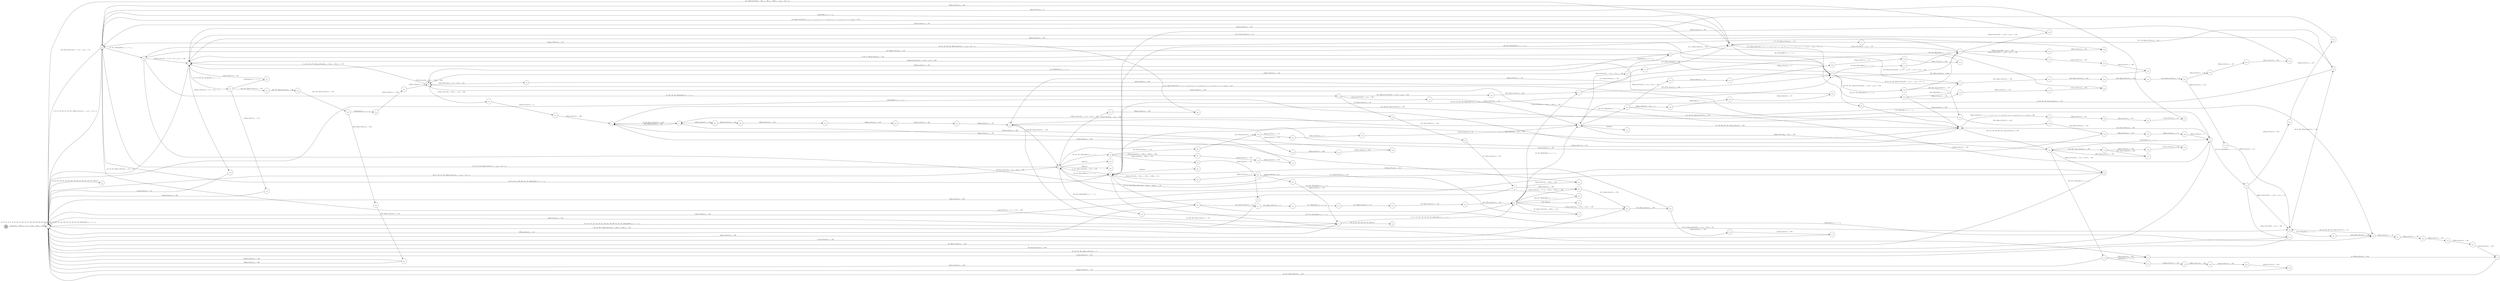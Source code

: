 digraph EFSM{
  graph [rankdir="LR", fontname="Latin Modern Math"];
  node [color="black", fillcolor="white", shape="circle", style="filled", fontname="Latin Modern Math"];
  edge [fontname="Latin Modern Math"];

  s0[fillcolor="gray", label=<s<sub>0</sub>>];
  s1[label=<s<sub>1</sub>>];
  s2[label=<s<sub>2</sub>>];
  s3[label=<s<sub>3</sub>>];
  s4[label=<s<sub>4</sub>>];
  s5[label=<s<sub>5</sub>>];
  s6[label=<s<sub>6</sub>>];
  s7[label=<s<sub>7</sub>>];
  s8[label=<s<sub>8</sub>>];
  s9[label=<s<sub>9</sub>>];
  s11[label=<s<sub>11</sub>>];
  s12[label=<s<sub>12</sub>>];
  s14[label=<s<sub>14</sub>>];
  s15[label=<s<sub>15</sub>>];
  s16[label=<s<sub>16</sub>>];
  s17[label=<s<sub>17</sub>>];
  s18[label=<s<sub>18</sub>>];
  s19[label=<s<sub>19</sub>>];
  s27[label=<s<sub>27</sub>>];
  s28[label=<s<sub>28</sub>>];
  s29[label=<s<sub>29</sub>>];
  s32[label=<s<sub>32</sub>>];
  s40[label=<s<sub>40</sub>>];
  s42[label=<s<sub>42</sub>>];
  s45[label=<s<sub>45</sub>>];
  s46[label=<s<sub>46</sub>>];
  s47[label=<s<sub>47</sub>>];
  s48[label=<s<sub>48</sub>>];
  s49[label=<s<sub>49</sub>>];
  s56[label=<s<sub>56</sub>>];
  s59[label=<s<sub>59</sub>>];
  s60[label=<s<sub>60</sub>>];
  s61[label=<s<sub>61</sub>>];
  s64[label=<s<sub>64</sub>>];
  s66[label=<s<sub>66</sub>>];
  s68[label=<s<sub>68</sub>>];
  s69[label=<s<sub>69</sub>>];
  s70[label=<s<sub>70</sub>>];
  s71[label=<s<sub>71</sub>>];
  s74[label=<s<sub>74</sub>>];
  s75[label=<s<sub>75</sub>>];
  s76[label=<s<sub>76</sub>>];
  s77[label=<s<sub>77</sub>>];
  s106[label=<s<sub>106</sub>>];
  s107[label=<s<sub>107</sub>>];
  s108[label=<s<sub>108</sub>>];
  s109[label=<s<sub>109</sub>>];
  s110[label=<s<sub>110</sub>>];
  s114[label=<s<sub>114</sub>>];
  s115[label=<s<sub>115</sub>>];
  s117[label=<s<sub>117</sub>>];
  s120[label=<s<sub>120</sub>>];
  s126[label=<s<sub>126</sub>>];
  s131[label=<s<sub>131</sub>>];
  s144[label=<s<sub>144</sub>>];
  s146[label=<s<sub>146</sub>>];
  s147[label=<s<sub>147</sub>>];
  s148[label=<s<sub>148</sub>>];
  s151[label=<s<sub>151</sub>>];
  s152[label=<s<sub>152</sub>>];
  s163[label=<s<sub>163</sub>>];
  s165[label=<s<sub>165</sub>>];
  s173[label=<s<sub>173</sub>>];
  s184[label=<s<sub>184</sub>>];
  s188[label=<s<sub>188</sub>>];
  s189[label=<s<sub>189</sub>>];
  s190[label=<s<sub>190</sub>>];
  s191[label=<s<sub>191</sub>>];
  s199[label=<s<sub>199</sub>>];
  s207[label=<s<sub>207</sub>>];
  s210[label=<s<sub>210</sub>>];
  s213[label=<s<sub>213</sub>>];
  s217[label=<s<sub>217</sub>>];
  s231[label=<s<sub>231</sub>>];
  s232[label=<s<sub>232</sub>>];
  s233[label=<s<sub>233</sub>>];
  s234[label=<s<sub>234</sub>>];
  s235[label=<s<sub>235</sub>>];
  s245[label=<s<sub>245</sub>>];
  s246[label=<s<sub>246</sub>>];
  s247[label=<s<sub>247</sub>>];
  s252[label=<s<sub>252</sub>>];
  s253[label=<s<sub>253</sub>>];
  s254[label=<s<sub>254</sub>>];
  s255[label=<s<sub>255</sub>>];
  s256[label=<s<sub>256</sub>>];
  s270[label=<s<sub>270</sub>>];
  s277[label=<s<sub>277</sub>>];
  s278[label=<s<sub>278</sub>>];
  s279[label=<s<sub>279</sub>>];
  s283[label=<s<sub>283</sub>>];
  s284[label=<s<sub>284</sub>>];
  s285[label=<s<sub>285</sub>>];
  s286[label=<s<sub>286</sub>>];
  s287[label=<s<sub>287</sub>>];
  s299[label=<s<sub>299</sub>>];
  s300[label=<s<sub>300</sub>>];
  s306[label=<s<sub>306</sub>>];
  s307[label=<s<sub>307</sub>>];
  s315[label=<s<sub>315</sub>>];
  s316[label=<s<sub>316</sub>>];
  s322[label=<s<sub>322</sub>>];
  s326[label=<s<sub>326</sub>>];
  s348[label=<s<sub>348</sub>>];
  s349[label=<s<sub>349</sub>>];
  s350[label=<s<sub>350</sub>>];
  s355[label=<s<sub>355</sub>>];
  s356[label=<s<sub>356</sub>>];
  s359[label=<s<sub>359</sub>>];
  s360[label=<s<sub>360</sub>>];
  s361[label=<s<sub>361</sub>>];
  s370[label=<s<sub>370</sub>>];
  s379[label=<s<sub>379</sub>>];
  s380[label=<s<sub>380</sub>>];
  s383[label=<s<sub>383</sub>>];
  s390[label=<s<sub>390</sub>>];
  s398[label=<s<sub>398</sub>>];
  s399[label=<s<sub>399</sub>>];
  s415[label=<s<sub>415</sub>>];
  s416[label=<s<sub>416</sub>>];
  s417[label=<s<sub>417</sub>>];
  s418[label=<s<sub>418</sub>>];
  s419[label=<s<sub>419</sub>>];
  s429[label=<s<sub>429</sub>>];
  s430[label=<s<sub>430</sub>>];
  s431[label=<s<sub>431</sub>>];
  s435[label=<s<sub>435</sub>>];
  s437[label=<s<sub>437</sub>>];
  s438[label=<s<sub>438</sub>>];
  s439[label=<s<sub>439</sub>>];
  s440[label=<s<sub>440</sub>>];
  s461[label=<s<sub>461</sub>>];
  s462[label=<s<sub>462</sub>>];
  s463[label=<s<sub>463</sub>>];
  s464[label=<s<sub>464</sub>>];
  s465[label=<s<sub>465</sub>>];
  s466[label=<s<sub>466</sub>>];
  s467[label=<s<sub>467</sub>>];
  s474[label=<s<sub>474</sub>>];
  s475[label=<s<sub>475</sub>>];
  s479[label=<s<sub>479</sub>>];
  s480[label=<s<sub>480</sub>>];
  s497[label=<s<sub>497</sub>>];
  s508[label=<s<sub>508</sub>>];
  s518[label=<s<sub>518</sub>>];
  s519[label=<s<sub>519</sub>>];
  s520[label=<s<sub>520</sub>>];
  s521[label=<s<sub>521</sub>>];
  s522[label=<s<sub>522</sub>>];
  s528[label=<s<sub>528</sub>>];
  s530[label=<s<sub>530</sub>>];
  s531[label=<s<sub>531</sub>>];
  s532[label=<s<sub>532</sub>>];
  s533[label=<s<sub>533</sub>>];
  s534[label=<s<sub>534</sub>>];

  s0->s1[label=<<i> [1]start:2/o<sub>1</sub> := 200, o<sub>2</sub> := 3, o<sub>3</sub> := 0&#91;r<sub>3</sub> := 150, r<sub>2</sub> := 250&#93;</i>>];
  s4->s5[label=<<i> [5]moveEast:0&#91;r<sub>3</sub> &gt; -2&#93;/o<sub>1</sub> := 200</i>>];
  s9->s2[label=<<i> [10, 128]moveEast:0&#91;!(!(-2 &times; r<sub>3</sub> &gt; -1 &times; r<sub>2</sub>&or;-2 &times; r<sub>3</sub> &gt; -1 &times; r<sub>2</sub>)&or;!(-2 &times; r<sub>3</sub> &gt; -1 &times; r<sub>2</sub>&or;-2 &times; r<sub>3</sub> &gt; -1 &times; r<sub>2</sub>))&#93;/o<sub>1</sub> := 250</i>>];
  s2->s11[label=<<i> [11]moveEast:0&#91;r<sub>3</sub> &gt; -2, r<sub>3</sub> &gt; -2&#93;/o<sub>1</sub> := 300</i>>];
  s11->s12[label=<<i> [12, 409]moveEast:0/o<sub>1</sub> := 350</i>>];
  s16->s17[label=<<i> [17]moveWest:0&#91;r<sub>3</sub> &gt; -2&#93;/o<sub>1</sub> := 350</i>>];
  s19->s5[label=<<i> [20, 187]moveWest:0/o<sub>1</sub> := 200</i>>];
  s5->s6[label=<<i> [6, 21, 88]moveWest:0&#91;!(!(-2 &times; r<sub>3</sub> &gt; -1 &times; r<sub>2</sub>&or;-2 &times; r<sub>3</sub> &gt; -1 &times; r<sub>2</sub>)&or;!(-2 &times; r<sub>3</sub> &gt; -1 &times; r<sub>2</sub>&or;-2 &times; r<sub>3</sub> &gt; -1 &times; r<sub>2</sub>))&#93;/o<sub>1</sub> := 150</i>>];
  s16->s42[label=<<i> [42]moveWest:0&#91;!(r<sub>3</sub> &gt; -2&or;r<sub>3</sub> &gt; -2)&#93;/o<sub>1</sub> := 100</i>>];
  s42->s8[label=<<i> [43]shieldHit:1/o<sub>1</sub> := -1 + i<sub>0</sub></i>>];
  s6->s45[label=<<i> [45]moveEast:0&#91;!(r<sub>3</sub> &gt; 0&or;r<sub>3</sub> &gt; 0)&#93;/o<sub>1</sub> := 150</i>>];
  s45->s46[label=<<i> [46]moveEast:0/o<sub>1</sub> := 200</i>>];
  s48->s49[label=<<i> [49, 97]moveEast:0&#91;!(r<sub>3</sub> &gt; 0&or;r<sub>3</sub> &gt; 0)&#93;/o<sub>1</sub> := 350</i>>];
  s49->s1[label=<<i> [50]moveEast:0/o<sub>1</sub> := 400</i>>];
  s15->s56[label=<<i> [56, 243]moveWest:0&#91;r<sub>3</sub> &gt; 100&#93;/o<sub>1</sub> := 150</i>>];
  s56->s4[label=<<i> [57, 244]moveWest:0/o<sub>1</sub> := 100</i>>];
  s59->s60[label=<<i> [60]moveEast:0&#91;r<sub>3</sub> &gt; 100&#93;/o<sub>1</sub> := 150</i>>];
  s60->s61[label=<<i> [61]moveEast:0/o<sub>1</sub> := 200</i>>];
  s61->s1[label=<<i> [62]moveEast:0/o<sub>1</sub> := 250</i>>];
  s1->s9[label=<<i> [65, 124]moveEast:0&#91;r<sub>3</sub> &gt; 100, r<sub>3</sub> &gt; 100, r<sub>3</sub> &gt; 100&#93;/o<sub>1</sub> := r<sub>2</sub>&#91;r<sub>2</sub> := 50 + r<sub>2</sub>&#93;</i>>];
  s9->s66[label=<<i> [66, 311]shieldHit:1/o<sub>1</sub> := -1 + i<sub>0</sub></i>>];
  s66->s5[label=<<i> [67, 312]alienHit:1/o<sub>1</sub> := 1 + i<sub>0</sub></i>>];
  s5->s68[label=<<i> [68]moveWest:0&#91;!(-2 &times; r<sub>3</sub> &gt; -1 &times; r<sub>2</sub>&or;-2 &times; r<sub>3</sub> &gt; -1 &times; r<sub>2</sub>), !(-2 &times; r<sub>3</sub> &gt; -1 &times; r<sub>2</sub>&or;-2 &times; r<sub>3</sub> &gt; -1 &times; r<sub>2</sub>)&#93;/o<sub>1</sub> := 200</i>>];
  s68->s69[label=<<i> [69]moveWest:0/o<sub>1</sub> := 150</i>>];
  s69->s70[label=<<i> [70]moveWest:0/o<sub>1</sub> := 100</i>>];
  s70->s71[label=<<i> [71]moveWest:0/o<sub>1</sub> := 50</i>>];
  s71->s2[label=<<i> [72]moveWest:0/o<sub>1</sub> := 0</i>>];
  s2->s48[label=<<i> [73, 101, 129]shieldHit:1/o<sub>1</sub> := -1 + i<sub>0</sub></i>>];
  s74->s75[label=<<i> [75, 103]moveEast:0/o<sub>1</sub> := 50</i>>];
  s75->s76[label=<<i> [76, 104]moveEast:0/o<sub>1</sub> := 100</i>>];
  s76->s77[label=<<i> [77, 105]moveEast:0/o<sub>1</sub> := 150</i>>];
  s77->s1[label=<<i> [78]moveWest:0/o<sub>1</sub> := 100</i>>];
  s4->s29[label=<<i> [39, 84, 452]moveEast:0&#91;!(r<sub>3</sub> &gt; -2&or;r<sub>3</sub> &gt; -2)&#93;/o<sub>1</sub> := 50</i>>];
  s8->s9[label=<<i> [9, 91, 364]moveEast:0/o<sub>1</sub> := 200</i>>];
  s9->s2[label=<<i> [92]alienHit:1/o<sub>1</sub> := 1 + i<sub>0</sub></i>>];
  s46->s47[label=<<i> [47, 95, 141, 204, 223]moveEast:0&#91;351 &gt; r<sub>2</sub>&#93;/o<sub>1</sub> := r<sub>2</sub>&#91;r<sub>2</sub> := 50 + r<sub>2</sub>&#93;</i>>];
  s47->s48[label=<<i> [48, 96, 142, 205, 224, 329]moveEast:0/o<sub>1</sub> := r<sub>2</sub>&#91;r<sub>2</sub> := 50 + r<sub>2</sub>&#93;</i>>];
  s49->s1[label=<<i> [98, 500]moveWest:0/o<sub>1</sub> := 300</i>>];
  s77->s106[label=<<i> [106]moveEast:0/o<sub>1</sub> := 200</i>>];
  s106->s107[label=<<i> [107, 422]moveEast:0/o<sub>1</sub> := 250</i>>];
  s107->s108[label=<<i> [108, 273]moveEast:0/o<sub>1</sub> := 300</i>>];
  s108->s109[label=<<i> [109]moveEast:0/o<sub>1</sub> := 350</i>>];
  s109->s110[label=<<i> [110]moveEast:0/o<sub>1</sub> := 400</i>>];
  s110->s1[label=<<i> [111]moveWest:0/o<sub>1</sub> := 350</i>>];
  s15->s114[label=<<i> [114]moveWest:0&#91;!(r<sub>3</sub> &gt; 100&or;r<sub>3</sub> &gt; 100)&#93;/o<sub>1</sub> := 300</i>>];
  s114->s115[label=<<i> [115, 167]moveWest:0/o<sub>1</sub> := 250</i>>];
  s115->s9[label=<<i> [116, 168]moveWest:0/o<sub>1</sub> := 200</i>>];
  s7->s120[label=<<i> [120]moveWest:0&#91;!(r<sub>3</sub> &gt; 5&or;r<sub>3</sub> &gt; 5)&#93;/o<sub>1</sub> := 0</i>>];
  s120->s1[label=<<i> [121]moveEast:0/o<sub>1</sub> := 50</i>>];
  s9->s46[label=<<i> [125, 222]moveEast:0&#91;!(-2 &times; r<sub>3</sub> &gt; -1 &times; r<sub>2</sub>&or;-2 &times; r<sub>3</sub> &gt; -1 &times; r<sub>2</sub>), !(-2 &times; r<sub>3</sub> &gt; -1 &times; r<sub>2</sub>&or;-2 &times; r<sub>3</sub> &gt; -1 &times; r<sub>2</sub>)&#93;/o<sub>1</sub> := r<sub>2</sub>&#91;r<sub>2</sub> := 50 + r<sub>2</sub>&#93;</i>>];
  s46->s126[label=<<i> [126, 294]moveWest:0&#91;351 &gt; r<sub>2</sub>, 351 &gt; r<sub>2</sub>, 351 &gt; r<sub>2</sub>, 351 &gt; r<sub>2</sub>&#93;/o<sub>1</sub> := 250</i>>];
  s126->s9[label=<<i> [127]moveWest:0&#91;351 &gt; r<sub>2</sub>&#93;/o<sub>1</sub> := 200</i>>];
  s48->s74[label=<<i> [74, 102, 130, 164, 225]alienHit:1/o<sub>1</sub> := 1 + i<sub>0</sub></i>>];
  s74->s131[label=<<i> [131]moveWest:0&#91;351 &gt; r<sub>2</sub>&#93;/o<sub>1</sub> := 200</i>>];
  s131->s16[label=<<i> [132]moveWest:0/o<sub>1</sub> := 150</i>>];
  s5->s1[label=<<i> [134]shieldHit:1/o<sub>1</sub> := -1 + i<sub>0</sub></i>>];
  s48->s46[label=<<i> [143, 206]moveWest:0/o<sub>1</sub> := 350</i>>];
  s126->s146[label=<<i> [146]moveWest:0&#91;!(351 &gt; r<sub>2</sub>&or;351 &gt; r<sub>2</sub>)&#93;/o<sub>1</sub> := 300</i>>];
  s146->s147[label=<<i> [147]moveWest:0/o<sub>1</sub> := 250</i>>];
  s147->s148[label=<<i> [148]moveWest:0/o<sub>1</sub> := 200</i>>];
  s148->s6[label=<<i> [149]moveWest:0/o<sub>1</sub> := 150</i>>];
  s151->s152[label=<<i> [152]moveEast:0/o<sub>1</sub> := 150</i>>];
  s152->s1[label=<<i> [153]moveEast:0/o<sub>1</sub> := 200</i>>];
  s2->s3[label=<<i> [3, 35, 137, 156, 448]moveWest:0/o<sub>1</sub> := r<sub>3</sub>&#91;r<sub>3</sub> := -50 + r<sub>3</sub>&#93;</i>>];
  s1->s2[label=<<i> [2, 34, 37, 82, 136, 155, 158, 447, 450]moveWest:0/o<sub>1</sub> := r<sub>3</sub>&#91;r<sub>3</sub> := -50 + r<sub>3</sub>&#93;</i>>];
  s2->s1[label=<<i> [159, 374]moveEast:0&#91;!(r<sub>3</sub> &gt; -2&or;r<sub>3</sub> &gt; -2)&#93;/o<sub>1</sub> := 50</i>>];
  s15->s163[label=<<i> [163, 446]win:0</i>>];
  s74->s165[label=<<i> [165, 226]moveWest:0&#91;!(351 &gt; r<sub>2</sub>&or;351 &gt; r<sub>2</sub>)&#93;/o<sub>1</sub> := 350</i>>];
  s165->s114[label=<<i> [166, 227]moveWest:0/o<sub>1</sub> := 300</i>>];
  s40->s7[label=<<i> [119, 171]moveWest:0/o<sub>1</sub> := 50</i>>];
  s151->s173[label=<<i> [173]alienHit:1/o<sub>1</sub> := 1 + i<sub>0</sub></i>>];
  s173->s7[label=<<i> [174]moveEast:0/o<sub>1</sub> := 100</i>>];
  s7->s8[label=<<i> [8, 90, 175, 363]moveEast:0/o<sub>1</sub> := 150</i>>];
  s8->s6[label=<<i> [44, 176]alienHit:1/o<sub>1</sub> := 1 + i<sub>0</sub></i>>];
  s6->s7[label=<<i> [7, 22, 89, 150, 177, 237]moveWest:0&#91;!(r<sub>3</sub> &gt; 152&or;r<sub>3</sub> &gt; 152)&#93;/o<sub>1</sub> := 100</i>>];
  s15->s184[label=<<i> [184]moveEast:0&#91;r<sub>3</sub> &gt; 100&#93;/o<sub>1</sub> := 250</i>>];
  s184->s18[label=<<i> [185]moveEast:0/o<sub>1</sub> := 300</i>>];
  s18->s19[label=<<i> [19, 186, 260, 477]moveWest:0/o<sub>1</sub> := 250</i>>];
  s189->s190[label=<<i> [190]moveWest:0/o<sub>1</sub> := 250</i>>];
  s190->s191[label=<<i> [191]moveWest:0/o<sub>1</sub> := 200</i>>];
  s191->s27[label=<<i> [192]moveWest:0/o<sub>1</sub> := 150</i>>];
  s16->s199[label=<<i> [199]win:0</i>>];
  s46->s144[label=<<i> [144, 200, 297]shieldHit:1/o<sub>1</sub> := -1 + i<sub>0</sub></i>>];
  s144->s126[label=<<i> [145, 201, 298]alienHit:1/o<sub>1</sub> := 1 + i<sub>0</sub></i>>];
  s207->s126[label=<<i> [208, 389]moveEast:0/o<sub>1</sub> := 350</i>>];
  s4->s210[label=<<i> [210]lose:0</i>>];
  s46->s213[label=<<i> [213, 327, 428, 459]alienHit:1/o<sub>1</sub> := 1 + i<sub>0</sub></i>>];
  s213->s5[label=<<i> [214]moveEast:0/o<sub>1</sub> := 200</i>>];
  s188->s16[label=<<i> [216]moveWest:0&#91;r<sub>3</sub> &gt; 73&#93;/o<sub>1</sub> := 200</i>>];
  s217->s19[label=<<i> [218]moveEast:0/o<sub>1</sub> := 250</i>>];
  s19->s1[label=<<i> [219, 261]moveEast:0/o<sub>1</sub> := 300</i>>];
  s114->s46[label=<<i> [228, 427]moveEast:0/o<sub>1</sub> := 350</i>>];
  s46->s7[label=<<i> [229]moveEast:0&#91;!(351 &gt; r<sub>2</sub>&or;351 &gt; r<sub>2</sub>)&#93;/o<sub>1</sub> := 400</i>>];
  s233->s234[label=<<i> [234]alienHit:1/o<sub>1</sub> := 1 + i<sub>0</sub></i>>];
  s234->s235[label=<<i> [235]moveWest:0/o<sub>1</sub> := 200</i>>];
  s235->s6[label=<<i> [236]moveWest:0/o<sub>1</sub> := 150</i>>];
  s7->s1[label=<<i> [23, 178, 238, 482]moveWest:0&#91;r<sub>3</sub> &gt; 5&#93;/o<sub>1</sub> := 50</i>>];
  s4->s245[label=<<i> [245]moveWest:0&#91;r<sub>3</sub> &gt; 100, r<sub>3</sub> &gt; 100, r<sub>3</sub> &gt; 100&#93;/o<sub>1</sub> := 50</i>>];
  s245->s246[label=<<i> [246]moveWest:0/o<sub>1</sub> := 0</i>>];
  s246->s247[label=<<i> [247]moveEast:0/o<sub>1</sub> := 50</i>>];
  s247->s14[label=<<i> [248]moveEast:0/o<sub>1</sub> := 100</i>>];
  s3->s59[label=<<i> [59, 251, 276, 352]alienHit:1/o<sub>1</sub> := 1 + i<sub>0</sub></i>>];
  s59->s252[label=<<i> [252, 353]moveWest:0/o<sub>1</sub> := 150</i>>];
  s252->s253[label=<<i> [253, 354]moveWest:0/o<sub>1</sub> := 100</i>>];
  s253->s254[label=<<i> [254]moveEast:0/o<sub>1</sub> := 150</i>>];
  s254->s255[label=<<i> [255]moveEast:0/o<sub>1</sub> := 200</i>>];
  s255->s256[label=<<i> [256]moveEast:0/o<sub>1</sub> := 250</i>>];
  s256->s18[label=<<i> [257]moveEast:0/o<sub>1</sub> := 300</i>>];
  s18->s17[label=<<i> [258, 282]moveEast:0/o<sub>1</sub> := 350</i>>];
  s17->s18[label=<<i> [18, 259, 281]moveWest:0/o<sub>1</sub> := 300</i>>];
  s1->s14[label=<<i> [26, 161, 267, 376]moveEast:0&#91;!(r<sub>3</sub> &gt; 100&or;r<sub>3</sub> &gt; 100)&#93;/o<sub>1</sub> := 100</i>>];
  s3->s270[label=<<i> [270, 320, 340]shieldHit:1/o<sub>1</sub> := -1 + i<sub>0</sub></i>>];
  s270->s15[label=<<i> [271, 321, 341]alienHit:1/o<sub>1</sub> := 1 + i<sub>0</sub></i>>];
  s15->s107[label=<<i> [272]moveEast:0&#91;!(r<sub>3</sub> &gt; 73&or;r<sub>3</sub> &gt; 73)&#93;/o<sub>1</sub> := 250</i>>];
  s108->s4[label=<<i> [274]moveWest:0/o<sub>1</sub> := 250</i>>];
  s59->s277[label=<<i> [277]moveEast:0&#91;!(r<sub>3</sub> &gt; 100&or;r<sub>3</sub> &gt; 100)&#93;/o<sub>1</sub> := 300</i>>];
  s277->s278[label=<<i> [278]moveEast:0/o<sub>1</sub> := 350</i>>];
  s278->s279[label=<<i> [279]moveEast:0/o<sub>1</sub> := 400</i>>];
  s279->s17[label=<<i> [280]moveWest:0/o<sub>1</sub> := 350</i>>];
  s17->s283[label=<<i> [283]moveEast:0/o<sub>1</sub> := 400</i>>];
  s283->s284[label=<<i> [284]moveWest:0/o<sub>1</sub> := 350</i>>];
  s284->s285[label=<<i> [285]moveWest:0/o<sub>1</sub> := 300</i>>];
  s285->s286[label=<<i> [286]moveWest:0/o<sub>1</sub> := 250</i>>];
  s286->s287[label=<<i> [287]moveWest:0/o<sub>1</sub> := 200</i>>];
  s287->s27[label=<<i> [288]moveWest:0/o<sub>1</sub> := 150</i>>];
  s27->s28[label=<<i> [28, 193, 289, 433]moveWest:0/o<sub>1</sub> := 100</i>>];
  s126->s4[label=<<i> [202, 209, 295]shieldHit:1/o<sub>1</sub> := -1 + i<sub>0</sub></i>>];
  s126->s299[label=<<i> [299]moveEast:0&#91;351 &gt; r<sub>2</sub>&#93;/o<sub>1</sub> := 300</i>>];
  s299->s300[label=<<i> [300]moveEast:0/o<sub>1</sub> := 350</i>>];
  s300->s7[label=<<i> [301]moveEast:0/o<sub>1</sub> := 400</i>>];
  s7->s151[label=<<i> [151, 172, 230, 302, 331]alienHit:1/o<sub>1</sub> := 1 + i<sub>0</sub></i>>];
  s151->s231[label=<<i> [231, 303, 332]moveWest:0/o<sub>1</sub> := 350</i>>];
  s231->s232[label=<<i> [232, 304, 333]moveWest:0/o<sub>1</sub> := 300</i>>];
  s232->s233[label=<<i> [233, 305, 334]moveWest:0/o<sub>1</sub> := 250</i>>];
  s233->s306[label=<<i> [306, 335]moveWest:0/o<sub>1</sub> := 200</i>>];
  s306->s307[label=<<i> [307, 336]moveWest:0/o<sub>1</sub> := 150</i>>];
  s307->s1[label=<<i> [308]moveEast:0/o<sub>1</sub> := 200</i>>];
  s14->s64[label=<<i> [64, 80, 123, 140, 293, 310, 319, 346]lose:0</i>>];
  s188->s19[label=<<i> [314]shieldHit:1/o<sub>1</sub> := -1 + i<sub>0</sub></i>>];
  s315->s316[label=<<i> [316]moveEast:0&#91;351 &gt; r<sub>2</sub>&#93;/o<sub>1</sub> := 300</i>>];
  s316->s1[label=<<i> [317]moveEast:0/o<sub>1</sub> := 350</i>>];
  s4->s3[label=<<i> [58, 275, 325]shieldHit:1/o<sub>1</sub> := -1 + i<sub>0</sub></i>>];
  s3->s326[label=<<i> [326]lose:0</i>>];
  s213->s47[label=<<i> [328, 460]alienHit:1/o<sub>1</sub> := 1 + i<sub>0</sub></i>>];
  s48->s7[label=<<i> [330]moveEast:0&#91;r<sub>3</sub> &gt; 0, !(0 &gt; r<sub>3</sub>&or;0 &gt; r<sub>3</sub>)&#93;/o<sub>1</sub> := 400</i>>];
  s307->s1[label=<<i> [337]moveWest:0/o<sub>1</sub> := 100</i>>];
  s15->s322[label=<<i> [322, 342, 526]shieldHit:1/o<sub>1</sub> := -1 + i<sub>0</sub></i>>];
  s322->s3[label=<<i> [323, 343, 527]alienHit:1/o<sub>1</sub> := 1 + i<sub>0</sub></i>>];
  s3->s1[label=<<i> [36, 81, 138, 157, 344, 449]moveWest:0/o<sub>1</sub> := r<sub>3</sub>&#91;r<sub>3</sub> := -50 + r<sub>3</sub>&#93;</i>>];
  s348->s349[label=<<i> [349, 396]moveWest:0/o<sub>1</sub> := 200</i>>];
  s349->s350[label=<<i> [350, 397]moveWest:0/o<sub>1</sub> := 150</i>>];
  s350->s3[label=<<i> [351]moveEast:0/o<sub>1</sub> := 200</i>>];
  s253->s355[label=<<i> [355]moveWest:0/o<sub>1</sub> := 50</i>>];
  s355->s356[label=<<i> [356]moveWest:0/o<sub>1</sub> := 0</i>>];
  s356->s16[label=<<i> [357]moveEast:0/o<sub>1</sub> := 50</i>>];
  s217->s359[label=<<i> [359]moveWest:0&#91;r<sub>3</sub> &gt; 0&#93;/o<sub>1</sub> := 0</i>>];
  s359->s360[label=<<i> [360]alienHit:1/o<sub>1</sub> := 1 + i<sub>0</sub></i>>];
  s360->s361[label=<<i> [361]moveEast:0/o<sub>1</sub> := 50</i>>];
  s361->s7[label=<<i> [362]moveEast:0/o<sub>1</sub> := 100</i>>];
  s9->s117[label=<<i> [117, 169, 365]moveWest:0/o<sub>1</sub> := 150</i>>];
  s117->s40[label=<<i> [118, 170, 366]moveWest:0/o<sub>1</sub> := 100</i>>];
  s40->s16[label=<<i> [41, 86, 367, 404, 511]moveEast:0/o<sub>1</sub> := 150</i>>];
  s370->s1[label=<<i> [371]moveWest:0/o<sub>1</sub> := 200</i>>];
  s14->s27[label=<<i> [27, 249, 268, 377]moveEast:0/o<sub>1</sub> := 150</i>>];
  s27->s3[label=<<i> [250, 269, 378]moveEast:0/o<sub>1</sub> := 200</i>>];
  s3->s379[label=<<i> [379]moveEast:0&#91;!(r<sub>3</sub> &gt; -2&or;r<sub>3</sub> &gt; -2)&#93;/o<sub>1</sub> := 250</i>>];
  s379->s380[label=<<i> [380]moveWest:0/o<sub>1</sub> := 200</i>>];
  s380->s2[label=<<i> [381]moveWest:0/o<sub>1</sub> := 150</i>>];
  s383->s28[label=<<i> [384]alienHit:1/o<sub>1</sub> := 1 + i<sub>0</sub></i>>];
  s28->s29[label=<<i> [29, 194, 290, 385, 434, 455]moveWest:0/o<sub>1</sub> := 50</i>>];
  s29->s1[label=<<i> [30, 195, 291, 386, 456]moveWest:0/o<sub>1</sub> := 0</i>>];
  s126->s390[label=<<i> [390]moveEast:0&#91;!(351 &gt; r<sub>2</sub>&or;351 &gt; r<sub>2</sub>)&#93;/o<sub>1</sub> := 400</i>>];
  s390->s2[label=<<i> [391]moveWest:0/o<sub>1</sub> := 350</i>>];
  s2->s4[label=<<i> [38, 83, 93, 211, 382, 392, 413, 451, 536]alienHit:1/o<sub>1</sub> := 1 + i<sub>0</sub></i>>];
  s4->s46[label=<<i> [94, 203, 212, 296, 393, 469]alienHit:1/o<sub>1</sub> := 1 + i<sub>0</sub></i>>];
  s46->s207[label=<<i> [207, 347, 394, 470]moveWest:0&#91;!(351 &gt; r<sub>2</sub>&or;351 &gt; r<sub>2</sub>)&#93;/o<sub>1</sub> := 300</i>>];
  s207->s348[label=<<i> [348, 395, 471]moveWest:0/o<sub>1</sub> := 250</i>>];
  s350->s398[label=<<i> [398]moveWest:0/o<sub>1</sub> := 100</i>>];
  s398->s399[label=<<i> [399]moveWest:0/o<sub>1</sub> := 50</i>>];
  s399->s19[label=<<i> [400]moveWest:0/o<sub>1</sub> := 0</i>>];
  s315->s29[label=<<i> [402]moveEast:0&#91;!(351 &gt; r<sub>2</sub>&or;351 &gt; r<sub>2</sub>)&#93;/o<sub>1</sub> := 50</i>>];
  s29->s40[label=<<i> [40, 85, 403, 510]moveEast:0/o<sub>1</sub> := 100</i>>];
  s16->s5[label=<<i> [87, 133, 368, 405, 494, 512]moveEast:0/o<sub>1</sub> := 200</i>>];
  s5->s188[label=<<i> [188, 215, 313, 369, 406, 495, 513]moveEast:0/o<sub>1</sub> := 250</i>>];
  s188->s370[label=<<i> [370, 407, 517]alienHit:1/o<sub>1</sub> := 1 + i<sub>0</sub></i>>];
  s370->s11[label=<<i> [408]moveEast:0/o<sub>1</sub> := 300</i>>];
  s12->s1[label=<<i> [13, 410, 442]moveEast:0/o<sub>1</sub> := 400</i>>];
  s383->s415[label=<<i> [415, 487]moveWest:0/o<sub>1</sub> := 50</i>>];
  s415->s416[label=<<i> [416, 488]moveWest:0/o<sub>1</sub> := 0</i>>];
  s416->s417[label=<<i> [417, 489]alienHit:1/o<sub>1</sub> := 1 + i<sub>0</sub></i>>];
  s417->s418[label=<<i> [418, 490]moveEast:0/o<sub>1</sub> := 50</i>>];
  s418->s419[label=<<i> [419, 491]moveEast:0/o<sub>1</sub> := 100</i>>];
  s419->s15[label=<<i> [420, 492]moveEast:0/o<sub>1</sub> := 150</i>>];
  s15->s106[label=<<i> [421]moveEast:0&#91;r<sub>3</sub> &gt; 73, !(r<sub>3</sub> &gt; 100&or;r<sub>3</sub> &gt; 100)&#93;/o<sub>1</sub> := 200</i>>];
  s107->s1[label=<<i> [423]moveWest:0/o<sub>1</sub> := 200</i>>];
  s213->s429[label=<<i> [429]moveWest:0/o<sub>1</sub> := 300</i>>];
  s429->s430[label=<<i> [430]moveWest:0/o<sub>1</sub> := 250</i>>];
  s430->s431[label=<<i> [431]moveWest:0/o<sub>1</sub> := 200</i>>];
  s431->s27[label=<<i> [432]moveWest:0/o<sub>1</sub> := 150</i>>];
  s29->s435[label=<<i> [435, 453]alienHit:1/o<sub>1</sub> := 1 + i<sub>0</sub></i>>];
  s28->s437[label=<<i> [437]moveEast:0/o<sub>1</sub> := 150</i>>];
  s437->s438[label=<<i> [438]moveEast:0/o<sub>1</sub> := 200</i>>];
  s438->s439[label=<<i> [439]moveEast:0/o<sub>1</sub> := 250</i>>];
  s439->s440[label=<<i> [440]moveEast:0/o<sub>1</sub> := 300</i>>];
  s440->s12[label=<<i> [441]moveEast:0/o<sub>1</sub> := 350</i>>];
  s1->s14[label=<<i> [14, 54, 63, 79, 112, 122, 139, 182, 196, 241, 292, 309, 318, 345, 444, 524]shieldHit:1/o<sub>1</sub> := -1 + i<sub>0</sub></i>>];
  s435->s28[label=<<i> [436, 454]moveEast:0/o<sub>1</sub> := 100</i>>];
  s47->s461[label=<<i> [461, 504]moveWest:0/o<sub>1</sub> := 300</i>>];
  s461->s462[label=<<i> [462, 505]moveWest:0/o<sub>1</sub> := 250</i>>];
  s462->s463[label=<<i> [463, 506]moveWest:0/o<sub>1</sub> := 200</i>>];
  s463->s464[label=<<i> [464, 507]moveWest:0/o<sub>1</sub> := 150</i>>];
  s464->s465[label=<<i> [465]moveEast:0/o<sub>1</sub> := 200</i>>];
  s465->s466[label=<<i> [466]moveEast:0/o<sub>1</sub> := 250</i>>];
  s466->s467[label=<<i> [467]moveEast:0/o<sub>1</sub> := 300</i>>];
  s467->s4[label=<<i> [468]moveEast:0/o<sub>1</sub> := 350</i>>];
  s348->s6[label=<<i> [472]moveEast:0/o<sub>1</sub> := 300</i>>];
  s6->s6[label=<<i> [473]moveEast:0&#91;r<sub>3</sub> &gt; 0&#93;/o<sub>1</sub> := 350&#91;r<sub>3</sub> := 300&#93;</i>>];
  s6->s474[label=<<i> [474]moveWest:0&#91;r<sub>3</sub> &gt; 152&#93;/o<sub>1</sub> := r<sub>3</sub>&#91;r<sub>3</sub> := 250&#93;</i>>];
  s474->s475[label=<<i> [475]moveWest:0/o<sub>1</sub> := r<sub>3</sub></i>>];
  s475->s18[label=<<i> [476]moveEast:0/o<sub>1</sub> := 300</i>>];
  s19->s315[label=<<i> [315, 401, 478]alienHit:1/o<sub>1</sub> := 1 + i<sub>0</sub></i>>];
  s315->s479[label=<<i> [479]moveWest:0/o<sub>1</sub> := 200</i>>];
  s479->s480[label=<<i> [480]moveWest:0/o<sub>1</sub> := 150</i>>];
  s480->s7[label=<<i> [481]moveWest:0/o<sub>1</sub> := 100</i>>];
  s3->s4[label=<<i> [4, 324, 485]moveEast:0&#91;r<sub>3</sub> &gt; -2&#93;/o<sub>1</sub> := 150</i>>];
  s4->s383[label=<<i> [383, 414, 486, 537]moveWest:0&#91;!(r<sub>3</sub> &gt; 100&or;r<sub>3</sub> &gt; 100)&#93;/o<sub>1</sub> := 100</i>>];
  s15->s16[label=<<i> [16, 198, 493]alienHit:1/o<sub>1</sub> := 1 + i<sub>0</sub></i>>];
  s188->s189[label=<<i> [189, 496, 514]moveEast:0/o<sub>1</sub> := 300</i>>];
  s189->s497[label=<<i> [497, 515]moveEast:0/o<sub>1</sub> := 350</i>>];
  s497->s188[label=<<i> [498, 516]moveEast:0/o<sub>1</sub> := 400</i>>];
  s188->s49[label=<<i> [499]moveWest:0&#91;!(r<sub>3</sub> &gt; 73&or;r<sub>3</sub> &gt; 73)&#93;/o<sub>1</sub> := 350</i>>];
  s1->s1[label=<<i> [24, 25, 31, 33, 51, 52, 99, 135, 154, 160, 179, 181, 220, 239, 262, 263, 264, 266, 338, 372, 375, 387, 411, 424, 425, 443, 457, 483, 501, 502, 539]alienHit:1/o<sub>1</sub> := 1 + i<sub>0</sub></i>>];
  s1->s32[label=<<i> [32, 53, 100, 180, 221, 240, 265, 339, 373, 388, 412, 426, 458, 484, 503, 540]win:0</i>>];
  s464->s508[label=<<i> [508]moveWest:0/o<sub>1</sub> := 100</i>>];
  s508->s29[label=<<i> [509]moveWest:0/o<sub>1</sub> := 50</i>>];
  s370->s518[label=<<i> [518]alienHit:1/o<sub>1</sub> := 1 + i<sub>0</sub></i>>];
  s518->s519[label=<<i> [519]moveWest:0/o<sub>1</sub> := 350</i>>];
  s519->s520[label=<<i> [520]moveWest:0/o<sub>1</sub> := 300</i>>];
  s520->s521[label=<<i> [521]moveWest:0/o<sub>1</sub> := 250</i>>];
  s521->s522[label=<<i> [522]moveWest:0/o<sub>1</sub> := 200</i>>];
  s522->s1[label=<<i> [523]moveWest:0/o<sub>1</sub> := 150</i>>];
  s14->s15[label=<<i> [15, 55, 113, 162, 183, 197, 242, 445, 525]alienHit:1/o<sub>1</sub> := 1 + i<sub>0</sub></i>>];
  s3->s528[label=<<i> [528]win:0</i>>];
  s16->s217[label=<<i> [217, 358, 529]alienHit:1/o<sub>1</sub> := 1 + i<sub>0</sub></i>>];
  s217->s530[label=<<i> [530]moveWest:0&#91;!(r<sub>3</sub> &gt; 0&or;r<sub>3</sub> &gt; 0)&#93;/o<sub>1</sub> := 100</i>>];
  s530->s531[label=<<i> [531]moveWest:0/o<sub>1</sub> := 50</i>>];
  s531->s532[label=<<i> [532]moveWest:0/o<sub>1</sub> := 0</i>>];
  s532->s533[label=<<i> [533]moveEast:0/o<sub>1</sub> := 50</i>>];
  s533->s534[label=<<i> [534]moveEast:0/o<sub>1</sub> := 100</i>>];
  s534->s2[label=<<i> [535]moveEast:0/o<sub>1</sub> := 150</i>>];
  s383->s1[label=<<i> [538]moveEast:0/o<sub>1</sub> := 150</i>>];
}